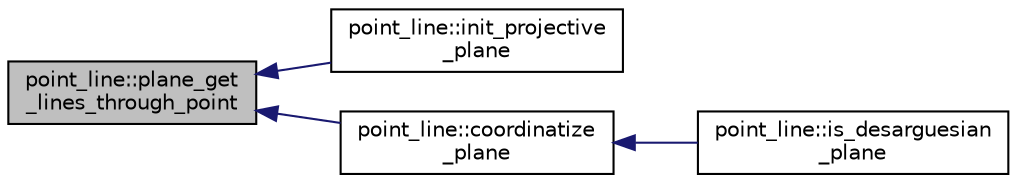 digraph "point_line::plane_get_lines_through_point"
{
  edge [fontname="Helvetica",fontsize="10",labelfontname="Helvetica",labelfontsize="10"];
  node [fontname="Helvetica",fontsize="10",shape=record];
  rankdir="LR";
  Node109 [label="point_line::plane_get\l_lines_through_point",height=0.2,width=0.4,color="black", fillcolor="grey75", style="filled", fontcolor="black"];
  Node109 -> Node110 [dir="back",color="midnightblue",fontsize="10",style="solid",fontname="Helvetica"];
  Node110 [label="point_line::init_projective\l_plane",height=0.2,width=0.4,color="black", fillcolor="white", style="filled",URL="$dd/def/classpoint__line.html#a48c51e9ec6c9a7c80847ecb9feffc03c"];
  Node109 -> Node111 [dir="back",color="midnightblue",fontsize="10",style="solid",fontname="Helvetica"];
  Node111 [label="point_line::coordinatize\l_plane",height=0.2,width=0.4,color="black", fillcolor="white", style="filled",URL="$dd/def/classpoint__line.html#a121d61db202b5bbd07f33a148a2df735"];
  Node111 -> Node112 [dir="back",color="midnightblue",fontsize="10",style="solid",fontname="Helvetica"];
  Node112 [label="point_line::is_desarguesian\l_plane",height=0.2,width=0.4,color="black", fillcolor="white", style="filled",URL="$dd/def/classpoint__line.html#a664189dde33698267c4c82b1ee3aa401"];
}
